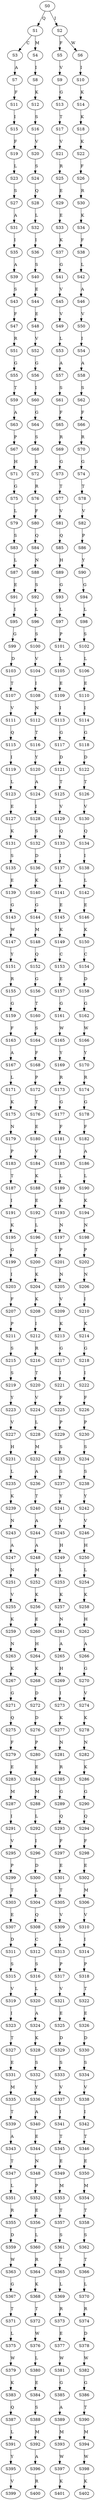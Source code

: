 strict digraph  {
	S0 -> S1 [ label = Q ];
	S0 -> S2 [ label = I ];
	S1 -> S3 [ label = C ];
	S1 -> S4 [ label = M ];
	S2 -> S5 [ label = F ];
	S2 -> S6 [ label = W ];
	S3 -> S7 [ label = A ];
	S4 -> S8 [ label = I ];
	S5 -> S9 [ label = V ];
	S6 -> S10 [ label = I ];
	S7 -> S11 [ label = F ];
	S8 -> S12 [ label = K ];
	S9 -> S13 [ label = G ];
	S10 -> S14 [ label = K ];
	S11 -> S15 [ label = I ];
	S12 -> S16 [ label = S ];
	S13 -> S17 [ label = T ];
	S14 -> S18 [ label = K ];
	S15 -> S19 [ label = F ];
	S16 -> S20 [ label = V ];
	S17 -> S21 [ label = V ];
	S18 -> S22 [ label = K ];
	S19 -> S23 [ label = L ];
	S20 -> S24 [ label = S ];
	S21 -> S25 [ label = R ];
	S22 -> S26 [ label = F ];
	S23 -> S27 [ label = S ];
	S24 -> S28 [ label = Q ];
	S25 -> S29 [ label = E ];
	S26 -> S30 [ label = R ];
	S27 -> S31 [ label = A ];
	S28 -> S32 [ label = L ];
	S29 -> S33 [ label = E ];
	S30 -> S34 [ label = K ];
	S31 -> S35 [ label = I ];
	S32 -> S36 [ label = I ];
	S33 -> S37 [ label = K ];
	S34 -> S38 [ label = F ];
	S35 -> S39 [ label = A ];
	S36 -> S40 [ label = S ];
	S37 -> S41 [ label = G ];
	S38 -> S42 [ label = L ];
	S39 -> S43 [ label = S ];
	S40 -> S44 [ label = E ];
	S41 -> S45 [ label = V ];
	S42 -> S46 [ label = A ];
	S43 -> S47 [ label = F ];
	S44 -> S48 [ label = E ];
	S45 -> S49 [ label = V ];
	S46 -> S50 [ label = V ];
	S47 -> S51 [ label = R ];
	S48 -> S52 [ label = V ];
	S49 -> S53 [ label = L ];
	S50 -> S54 [ label = I ];
	S51 -> S55 [ label = G ];
	S52 -> S56 [ label = G ];
	S53 -> S57 [ label = A ];
	S54 -> S58 [ label = A ];
	S55 -> S59 [ label = T ];
	S56 -> S60 [ label = I ];
	S57 -> S61 [ label = S ];
	S58 -> S62 [ label = S ];
	S59 -> S63 [ label = A ];
	S60 -> S64 [ label = G ];
	S61 -> S65 [ label = F ];
	S62 -> S66 [ label = F ];
	S63 -> S67 [ label = P ];
	S64 -> S68 [ label = S ];
	S65 -> S69 [ label = R ];
	S66 -> S70 [ label = R ];
	S67 -> S71 [ label = H ];
	S68 -> S72 [ label = S ];
	S69 -> S73 [ label = G ];
	S70 -> S74 [ label = G ];
	S71 -> S75 [ label = G ];
	S72 -> S76 [ label = R ];
	S73 -> S77 [ label = T ];
	S74 -> S78 [ label = T ];
	S75 -> S79 [ label = L ];
	S76 -> S80 [ label = F ];
	S77 -> S81 [ label = V ];
	S78 -> S82 [ label = V ];
	S79 -> S83 [ label = S ];
	S80 -> S84 [ label = Q ];
	S81 -> S85 [ label = Q ];
	S82 -> S86 [ label = P ];
	S83 -> S87 [ label = L ];
	S84 -> S88 [ label = N ];
	S85 -> S89 [ label = H ];
	S86 -> S90 [ label = Y ];
	S87 -> S91 [ label = E ];
	S88 -> S92 [ label = S ];
	S89 -> S93 [ label = G ];
	S90 -> S94 [ label = G ];
	S91 -> S95 [ label = I ];
	S92 -> S96 [ label = L ];
	S93 -> S97 [ label = L ];
	S94 -> S98 [ label = L ];
	S95 -> S99 [ label = G ];
	S96 -> S100 [ label = S ];
	S97 -> S101 [ label = P ];
	S98 -> S102 [ label = S ];
	S99 -> S103 [ label = D ];
	S100 -> S104 [ label = V ];
	S101 -> S105 [ label = L ];
	S102 -> S106 [ label = L ];
	S103 -> S107 [ label = T ];
	S104 -> S108 [ label = I ];
	S105 -> S109 [ label = E ];
	S106 -> S110 [ label = E ];
	S107 -> S111 [ label = V ];
	S108 -> S112 [ label = N ];
	S109 -> S113 [ label = I ];
	S110 -> S114 [ label = I ];
	S111 -> S115 [ label = Q ];
	S112 -> S116 [ label = T ];
	S113 -> S117 [ label = G ];
	S114 -> S118 [ label = G ];
	S115 -> S119 [ label = I ];
	S116 -> S120 [ label = Y ];
	S117 -> S121 [ label = D ];
	S118 -> S122 [ label = D ];
	S119 -> S123 [ label = L ];
	S120 -> S124 [ label = A ];
	S121 -> S125 [ label = T ];
	S122 -> S126 [ label = T ];
	S123 -> S127 [ label = E ];
	S124 -> S128 [ label = I ];
	S125 -> S129 [ label = V ];
	S126 -> S130 [ label = V ];
	S127 -> S131 [ label = K ];
	S128 -> S132 [ label = S ];
	S129 -> S133 [ label = Q ];
	S130 -> S134 [ label = Q ];
	S131 -> S135 [ label = S ];
	S132 -> S136 [ label = D ];
	S133 -> S137 [ label = I ];
	S134 -> S138 [ label = I ];
	S135 -> S139 [ label = E ];
	S136 -> S140 [ label = K ];
	S137 -> S141 [ label = L ];
	S138 -> S142 [ label = L ];
	S139 -> S143 [ label = G ];
	S140 -> S144 [ label = G ];
	S141 -> S145 [ label = E ];
	S142 -> S146 [ label = E ];
	S143 -> S147 [ label = W ];
	S144 -> S148 [ label = M ];
	S145 -> S149 [ label = K ];
	S146 -> S150 [ label = K ];
	S147 -> S151 [ label = Y ];
	S148 -> S152 [ label = Q ];
	S149 -> S153 [ label = C ];
	S150 -> S154 [ label = C ];
	S151 -> S155 [ label = R ];
	S152 -> S156 [ label = G ];
	S153 -> S157 [ label = E ];
	S154 -> S158 [ label = D ];
	S155 -> S159 [ label = G ];
	S156 -> S160 [ label = T ];
	S157 -> S161 [ label = G ];
	S158 -> S162 [ label = G ];
	S159 -> S163 [ label = F ];
	S160 -> S164 [ label = S ];
	S161 -> S165 [ label = W ];
	S162 -> S166 [ label = W ];
	S163 -> S167 [ label = A ];
	S164 -> S168 [ label = F ];
	S165 -> S169 [ label = Y ];
	S166 -> S170 [ label = Y ];
	S167 -> S171 [ label = L ];
	S168 -> S172 [ label = P ];
	S169 -> S173 [ label = R ];
	S170 -> S174 [ label = R ];
	S171 -> S175 [ label = K ];
	S172 -> S176 [ label = T ];
	S173 -> S177 [ label = G ];
	S174 -> S178 [ label = G ];
	S175 -> S179 [ label = N ];
	S176 -> S180 [ label = E ];
	S177 -> S181 [ label = F ];
	S178 -> S182 [ label = F ];
	S179 -> S183 [ label = P ];
	S180 -> S184 [ label = V ];
	S181 -> S185 [ label = I ];
	S182 -> S186 [ label = A ];
	S183 -> S187 [ label = T ];
	S184 -> S188 [ label = K ];
	S185 -> S189 [ label = L ];
	S186 -> S190 [ label = L ];
	S187 -> S191 [ label = I ];
	S188 -> S192 [ label = E ];
	S189 -> S193 [ label = K ];
	S190 -> S194 [ label = K ];
	S191 -> S195 [ label = K ];
	S192 -> S196 [ label = L ];
	S193 -> S197 [ label = N ];
	S194 -> S198 [ label = N ];
	S195 -> S199 [ label = G ];
	S196 -> S200 [ label = T ];
	S197 -> S201 [ label = P ];
	S198 -> S202 [ label = P ];
	S199 -> S203 [ label = I ];
	S200 -> S204 [ label = K ];
	S201 -> S205 [ label = N ];
	S202 -> S206 [ label = N ];
	S203 -> S207 [ label = F ];
	S204 -> S208 [ label = K ];
	S205 -> S209 [ label = V ];
	S206 -> S210 [ label = I ];
	S207 -> S211 [ label = P ];
	S208 -> S212 [ label = I ];
	S209 -> S213 [ label = K ];
	S210 -> S214 [ label = K ];
	S211 -> S215 [ label = S ];
	S212 -> S216 [ label = R ];
	S213 -> S217 [ label = G ];
	S214 -> S218 [ label = G ];
	S215 -> S219 [ label = S ];
	S216 -> S220 [ label = T ];
	S217 -> S221 [ label = I ];
	S218 -> S222 [ label = I ];
	S219 -> S223 [ label = Y ];
	S220 -> S224 [ label = V ];
	S221 -> S225 [ label = F ];
	S222 -> S226 [ label = F ];
	S223 -> S227 [ label = V ];
	S224 -> S228 [ label = L ];
	S225 -> S229 [ label = P ];
	S226 -> S230 [ label = P ];
	S227 -> S231 [ label = H ];
	S228 -> S232 [ label = M ];
	S229 -> S233 [ label = S ];
	S230 -> S234 [ label = S ];
	S231 -> S235 [ label = L ];
	S232 -> S236 [ label = A ];
	S233 -> S237 [ label = S ];
	S234 -> S238 [ label = S ];
	S235 -> S239 [ label = K ];
	S236 -> S240 [ label = T ];
	S237 -> S241 [ label = Y ];
	S238 -> S242 [ label = Y ];
	S239 -> S243 [ label = N ];
	S240 -> S244 [ label = A ];
	S241 -> S245 [ label = V ];
	S242 -> S246 [ label = V ];
	S243 -> S247 [ label = A ];
	S244 -> S248 [ label = A ];
	S245 -> S249 [ label = H ];
	S246 -> S250 [ label = H ];
	S247 -> S251 [ label = N ];
	S248 -> S252 [ label = M ];
	S249 -> S253 [ label = L ];
	S250 -> S254 [ label = L ];
	S251 -> S255 [ label = V ];
	S252 -> S256 [ label = K ];
	S253 -> S257 [ label = K ];
	S254 -> S258 [ label = K ];
	S255 -> S259 [ label = K ];
	S256 -> S260 [ label = E ];
	S257 -> S261 [ label = N ];
	S258 -> S262 [ label = H ];
	S259 -> S263 [ label = N ];
	S260 -> S264 [ label = H ];
	S261 -> S265 [ label = A ];
	S262 -> S266 [ label = A ];
	S263 -> S267 [ label = K ];
	S264 -> S268 [ label = K ];
	S265 -> S269 [ label = H ];
	S266 -> S270 [ label = G ];
	S267 -> S271 [ label = G ];
	S268 -> S272 [ label = D ];
	S269 -> S273 [ label = I ];
	S270 -> S274 [ label = V ];
	S271 -> S275 [ label = Q ];
	S272 -> S276 [ label = D ];
	S273 -> S277 [ label = K ];
	S274 -> S278 [ label = K ];
	S275 -> S279 [ label = F ];
	S276 -> S280 [ label = P ];
	S277 -> S281 [ label = N ];
	S278 -> S282 [ label = N ];
	S279 -> S283 [ label = E ];
	S280 -> S284 [ label = E ];
	S281 -> S285 [ label = R ];
	S282 -> S286 [ label = K ];
	S283 -> S287 [ label = M ];
	S284 -> S288 [ label = M ];
	S285 -> S289 [ label = G ];
	S286 -> S290 [ label = G ];
	S287 -> S291 [ label = I ];
	S288 -> S292 [ label = L ];
	S289 -> S293 [ label = Q ];
	S290 -> S294 [ label = Q ];
	S291 -> S295 [ label = V ];
	S292 -> S296 [ label = I ];
	S293 -> S297 [ label = F ];
	S294 -> S298 [ label = F ];
	S295 -> S299 [ label = P ];
	S296 -> S300 [ label = D ];
	S297 -> S301 [ label = E ];
	S298 -> S302 [ label = E ];
	S299 -> S303 [ label = T ];
	S300 -> S304 [ label = L ];
	S301 -> S305 [ label = T ];
	S302 -> S306 [ label = M ];
	S303 -> S307 [ label = E ];
	S304 -> S308 [ label = Q ];
	S305 -> S309 [ label = V ];
	S306 -> S310 [ label = V ];
	S307 -> S311 [ label = D ];
	S308 -> S312 [ label = C ];
	S309 -> S313 [ label = L ];
	S310 -> S314 [ label = I ];
	S311 -> S315 [ label = S ];
	S312 -> S316 [ label = S ];
	S313 -> S317 [ label = P ];
	S314 -> S318 [ label = P ];
	S315 -> S319 [ label = V ];
	S316 -> S320 [ label = L ];
	S317 -> S321 [ label = V ];
	S318 -> S322 [ label = T ];
	S319 -> S323 [ label = I ];
	S320 -> S324 [ label = A ];
	S321 -> S325 [ label = E ];
	S322 -> S326 [ label = E ];
	S323 -> S327 [ label = T ];
	S324 -> S328 [ label = K ];
	S325 -> S329 [ label = D ];
	S326 -> S330 [ label = D ];
	S327 -> S331 [ label = E ];
	S328 -> S332 [ label = S ];
	S329 -> S333 [ label = S ];
	S330 -> S334 [ label = S ];
	S331 -> S335 [ label = M ];
	S332 -> S336 [ label = Y ];
	S333 -> S337 [ label = V ];
	S334 -> S338 [ label = V ];
	S335 -> S339 [ label = T ];
	S336 -> S340 [ label = A ];
	S337 -> S341 [ label = I ];
	S338 -> S342 [ label = I ];
	S339 -> S343 [ label = A ];
	S340 -> S344 [ label = E ];
	S341 -> S345 [ label = T ];
	S342 -> S346 [ label = T ];
	S343 -> S347 [ label = T ];
	S344 -> S348 [ label = N ];
	S345 -> S349 [ label = E ];
	S346 -> S350 [ label = E ];
	S347 -> S351 [ label = L ];
	S348 -> S352 [ label = P ];
	S349 -> S353 [ label = M ];
	S350 -> S354 [ label = M ];
	S351 -> S355 [ label = R ];
	S352 -> S356 [ label = E ];
	S353 -> S357 [ label = T ];
	S354 -> S358 [ label = T ];
	S355 -> S359 [ label = D ];
	S356 -> S360 [ label = L ];
	S357 -> S361 [ label = S ];
	S358 -> S362 [ label = S ];
	S359 -> S363 [ label = W ];
	S360 -> S364 [ label = R ];
	S361 -> S365 [ label = T ];
	S362 -> S366 [ label = T ];
	S363 -> S367 [ label = G ];
	S364 -> S368 [ label = K ];
	S365 -> S369 [ label = L ];
	S366 -> S370 [ label = L ];
	S367 -> S371 [ label = T ];
	S368 -> S372 [ label = T ];
	S369 -> S373 [ label = R ];
	S370 -> S374 [ label = R ];
	S371 -> S375 [ label = L ];
	S372 -> S376 [ label = W ];
	S373 -> S377 [ label = E ];
	S374 -> S378 [ label = D ];
	S375 -> S379 [ label = W ];
	S376 -> S380 [ label = L ];
	S377 -> S381 [ label = W ];
	S378 -> S382 [ label = W ];
	S379 -> S383 [ label = K ];
	S380 -> S384 [ label = E ];
	S381 -> S385 [ label = G ];
	S382 -> S386 [ label = G ];
	S383 -> S387 [ label = Q ];
	S384 -> S388 [ label = S ];
	S385 -> S389 [ label = A ];
	S386 -> S390 [ label = T ];
	S387 -> S391 [ label = L ];
	S388 -> S392 [ label = M ];
	S389 -> S393 [ label = M ];
	S390 -> S394 [ label = M ];
	S391 -> S395 [ label = Y ];
	S392 -> S396 [ label = A ];
	S393 -> S397 [ label = W ];
	S394 -> S398 [ label = W ];
	S395 -> S399 [ label = V ];
	S396 -> S400 [ label = R ];
	S397 -> S401 [ label = K ];
	S398 -> S402 [ label = K ];
}
